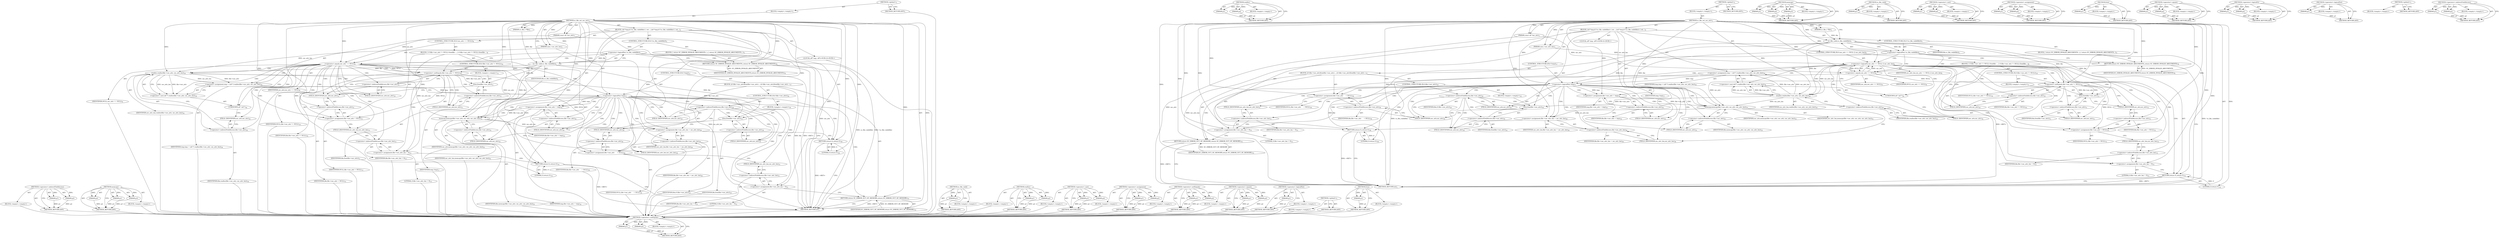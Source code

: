 digraph "&lt;operator&gt;.indirectFieldAccess" {
vulnerable_142 [label=<(METHOD,&lt;operator&gt;.indirectFieldAccess)>];
vulnerable_143 [label=<(PARAM,p1)>];
vulnerable_144 [label=<(PARAM,p2)>];
vulnerable_145 [label=<(BLOCK,&lt;empty&gt;,&lt;empty&gt;)>];
vulnerable_146 [label=<(METHOD_RETURN,ANY)>];
vulnerable_166 [label=<(METHOD,memcpy)>];
vulnerable_167 [label=<(PARAM,p1)>];
vulnerable_168 [label=<(PARAM,p2)>];
vulnerable_169 [label=<(PARAM,p3)>];
vulnerable_170 [label=<(BLOCK,&lt;empty&gt;,&lt;empty&gt;)>];
vulnerable_171 [label=<(METHOD_RETURN,ANY)>];
vulnerable_6 [label=<(METHOD,&lt;global&gt;)<SUB>1</SUB>>];
vulnerable_7 [label=<(BLOCK,&lt;empty&gt;,&lt;empty&gt;)<SUB>1</SUB>>];
vulnerable_8 [label=<(METHOD,sc_file_set_sec_attr)<SUB>1</SUB>>];
vulnerable_9 [label=<(PARAM,sc_file_t *file)<SUB>1</SUB>>];
vulnerable_10 [label=<(PARAM,const u8 *sec_attr)<SUB>1</SUB>>];
vulnerable_11 [label=<(PARAM,size_t sec_attr_len)<SUB>2</SUB>>];
vulnerable_12 [label=<(BLOCK,{
	u8 *tmp;
	if (!sc_file_valid(file)) {
 		ret...,{
	u8 *tmp;
	if (!sc_file_valid(file)) {
 		ret...)<SUB>3</SUB>>];
vulnerable_13 [label="<(LOCAL,u8* tmp: u8*)<SUB>4</SUB>>"];
vulnerable_14 [label=<(CONTROL_STRUCTURE,IF,if (!sc_file_valid(file)))<SUB>5</SUB>>];
vulnerable_15 [label=<(&lt;operator&gt;.logicalNot,!sc_file_valid(file))<SUB>5</SUB>>];
vulnerable_16 [label=<(sc_file_valid,sc_file_valid(file))<SUB>5</SUB>>];
vulnerable_17 [label=<(IDENTIFIER,file,sc_file_valid(file))<SUB>5</SUB>>];
vulnerable_18 [label=<(BLOCK,{
 		return SC_ERROR_INVALID_ARGUMENTS;
 	},{
 		return SC_ERROR_INVALID_ARGUMENTS;
 	})<SUB>5</SUB>>];
vulnerable_19 [label=<(RETURN,return SC_ERROR_INVALID_ARGUMENTS;,return SC_ERROR_INVALID_ARGUMENTS;)<SUB>6</SUB>>];
vulnerable_20 [label=<(IDENTIFIER,SC_ERROR_INVALID_ARGUMENTS,return SC_ERROR_INVALID_ARGUMENTS;)<SUB>6</SUB>>];
vulnerable_21 [label=<(CONTROL_STRUCTURE,IF,if (sec_attr == NULL))<SUB>9</SUB>>];
vulnerable_22 [label=<(&lt;operator&gt;.equals,sec_attr == NULL)<SUB>9</SUB>>];
vulnerable_23 [label=<(IDENTIFIER,sec_attr,sec_attr == NULL)<SUB>9</SUB>>];
vulnerable_24 [label=<(IDENTIFIER,NULL,sec_attr == NULL)<SUB>9</SUB>>];
vulnerable_25 [label=<(BLOCK,{
 		if (file-&gt;sec_attr != NULL)
 			free(file-...,{
 		if (file-&gt;sec_attr != NULL)
 			free(file-...)<SUB>9</SUB>>];
vulnerable_26 [label=<(CONTROL_STRUCTURE,IF,if (file-&gt;sec_attr != NULL))<SUB>10</SUB>>];
vulnerable_27 [label=<(&lt;operator&gt;.notEquals,file-&gt;sec_attr != NULL)<SUB>10</SUB>>];
vulnerable_28 [label=<(&lt;operator&gt;.indirectFieldAccess,file-&gt;sec_attr)<SUB>10</SUB>>];
vulnerable_29 [label=<(IDENTIFIER,file,file-&gt;sec_attr != NULL)<SUB>10</SUB>>];
vulnerable_30 [label=<(FIELD_IDENTIFIER,sec_attr,sec_attr)<SUB>10</SUB>>];
vulnerable_31 [label=<(IDENTIFIER,NULL,file-&gt;sec_attr != NULL)<SUB>10</SUB>>];
vulnerable_32 [label=<(BLOCK,&lt;empty&gt;,&lt;empty&gt;)<SUB>11</SUB>>];
vulnerable_33 [label=<(free,free(file-&gt;sec_attr))<SUB>11</SUB>>];
vulnerable_34 [label=<(&lt;operator&gt;.indirectFieldAccess,file-&gt;sec_attr)<SUB>11</SUB>>];
vulnerable_35 [label=<(IDENTIFIER,file,free(file-&gt;sec_attr))<SUB>11</SUB>>];
vulnerable_36 [label=<(FIELD_IDENTIFIER,sec_attr,sec_attr)<SUB>11</SUB>>];
vulnerable_37 [label=<(&lt;operator&gt;.assignment,file-&gt;sec_attr = NULL)<SUB>12</SUB>>];
vulnerable_38 [label=<(&lt;operator&gt;.indirectFieldAccess,file-&gt;sec_attr)<SUB>12</SUB>>];
vulnerable_39 [label=<(IDENTIFIER,file,file-&gt;sec_attr = NULL)<SUB>12</SUB>>];
vulnerable_40 [label=<(FIELD_IDENTIFIER,sec_attr,sec_attr)<SUB>12</SUB>>];
vulnerable_41 [label=<(IDENTIFIER,NULL,file-&gt;sec_attr = NULL)<SUB>12</SUB>>];
vulnerable_42 [label=<(&lt;operator&gt;.assignment,file-&gt;sec_attr_len = 0)<SUB>13</SUB>>];
vulnerable_43 [label=<(&lt;operator&gt;.indirectFieldAccess,file-&gt;sec_attr_len)<SUB>13</SUB>>];
vulnerable_44 [label=<(IDENTIFIER,file,file-&gt;sec_attr_len = 0)<SUB>13</SUB>>];
vulnerable_45 [label=<(FIELD_IDENTIFIER,sec_attr_len,sec_attr_len)<SUB>13</SUB>>];
vulnerable_46 [label=<(LITERAL,0,file-&gt;sec_attr_len = 0)<SUB>13</SUB>>];
vulnerable_47 [label=<(RETURN,return 0;,return 0;)<SUB>14</SUB>>];
vulnerable_48 [label=<(LITERAL,0,return 0;)<SUB>14</SUB>>];
vulnerable_49 [label=<(&lt;operator&gt;.assignment,tmp = (u8 *) realloc(file-&gt;sec_attr, sec_attr_len))<SUB>16</SUB>>];
vulnerable_50 [label=<(IDENTIFIER,tmp,tmp = (u8 *) realloc(file-&gt;sec_attr, sec_attr_len))<SUB>16</SUB>>];
vulnerable_51 [label=<(&lt;operator&gt;.cast,(u8 *) realloc(file-&gt;sec_attr, sec_attr_len))<SUB>16</SUB>>];
vulnerable_52 [label=<(UNKNOWN,u8 *,u8 *)<SUB>16</SUB>>];
vulnerable_53 [label=<(realloc,realloc(file-&gt;sec_attr, sec_attr_len))<SUB>16</SUB>>];
vulnerable_54 [label=<(&lt;operator&gt;.indirectFieldAccess,file-&gt;sec_attr)<SUB>16</SUB>>];
vulnerable_55 [label=<(IDENTIFIER,file,realloc(file-&gt;sec_attr, sec_attr_len))<SUB>16</SUB>>];
vulnerable_56 [label=<(FIELD_IDENTIFIER,sec_attr,sec_attr)<SUB>16</SUB>>];
vulnerable_57 [label=<(IDENTIFIER,sec_attr_len,realloc(file-&gt;sec_attr, sec_attr_len))<SUB>16</SUB>>];
vulnerable_58 [label=<(CONTROL_STRUCTURE,IF,if (!tmp))<SUB>17</SUB>>];
vulnerable_59 [label=<(&lt;operator&gt;.logicalNot,!tmp)<SUB>17</SUB>>];
vulnerable_60 [label=<(IDENTIFIER,tmp,!tmp)<SUB>17</SUB>>];
vulnerable_61 [label=<(BLOCK,{
		if (file-&gt;sec_attr)
			free(file-&gt;sec_attr)...,{
		if (file-&gt;sec_attr)
			free(file-&gt;sec_attr)...)<SUB>17</SUB>>];
vulnerable_62 [label=<(CONTROL_STRUCTURE,IF,if (file-&gt;sec_attr))<SUB>18</SUB>>];
vulnerable_63 [label=<(&lt;operator&gt;.indirectFieldAccess,file-&gt;sec_attr)<SUB>18</SUB>>];
vulnerable_64 [label=<(IDENTIFIER,file,if (file-&gt;sec_attr))<SUB>18</SUB>>];
vulnerable_65 [label=<(FIELD_IDENTIFIER,sec_attr,sec_attr)<SUB>18</SUB>>];
vulnerable_66 [label=<(BLOCK,&lt;empty&gt;,&lt;empty&gt;)<SUB>19</SUB>>];
vulnerable_67 [label=<(free,free(file-&gt;sec_attr))<SUB>19</SUB>>];
vulnerable_68 [label=<(&lt;operator&gt;.indirectFieldAccess,file-&gt;sec_attr)<SUB>19</SUB>>];
vulnerable_69 [label=<(IDENTIFIER,file,free(file-&gt;sec_attr))<SUB>19</SUB>>];
vulnerable_70 [label=<(FIELD_IDENTIFIER,sec_attr,sec_attr)<SUB>19</SUB>>];
vulnerable_71 [label=<(&lt;operator&gt;.assignment,file-&gt;sec_attr     = NULL)<SUB>20</SUB>>];
vulnerable_72 [label=<(&lt;operator&gt;.indirectFieldAccess,file-&gt;sec_attr)<SUB>20</SUB>>];
vulnerable_73 [label=<(IDENTIFIER,file,file-&gt;sec_attr     = NULL)<SUB>20</SUB>>];
vulnerable_74 [label=<(FIELD_IDENTIFIER,sec_attr,sec_attr)<SUB>20</SUB>>];
vulnerable_75 [label=<(IDENTIFIER,NULL,file-&gt;sec_attr     = NULL)<SUB>20</SUB>>];
vulnerable_76 [label=<(&lt;operator&gt;.assignment,file-&gt;sec_attr_len = 0)<SUB>21</SUB>>];
vulnerable_77 [label=<(&lt;operator&gt;.indirectFieldAccess,file-&gt;sec_attr_len)<SUB>21</SUB>>];
vulnerable_78 [label=<(IDENTIFIER,file,file-&gt;sec_attr_len = 0)<SUB>21</SUB>>];
vulnerable_79 [label=<(FIELD_IDENTIFIER,sec_attr_len,sec_attr_len)<SUB>21</SUB>>];
vulnerable_80 [label=<(LITERAL,0,file-&gt;sec_attr_len = 0)<SUB>21</SUB>>];
vulnerable_81 [label=<(RETURN,return SC_ERROR_OUT_OF_MEMORY;,return SC_ERROR_OUT_OF_MEMORY;)<SUB>22</SUB>>];
vulnerable_82 [label=<(IDENTIFIER,SC_ERROR_OUT_OF_MEMORY,return SC_ERROR_OUT_OF_MEMORY;)<SUB>22</SUB>>];
vulnerable_83 [label=<(&lt;operator&gt;.assignment,file-&gt;sec_attr = tmp)<SUB>24</SUB>>];
vulnerable_84 [label=<(&lt;operator&gt;.indirectFieldAccess,file-&gt;sec_attr)<SUB>24</SUB>>];
vulnerable_85 [label=<(IDENTIFIER,file,file-&gt;sec_attr = tmp)<SUB>24</SUB>>];
vulnerable_86 [label=<(FIELD_IDENTIFIER,sec_attr,sec_attr)<SUB>24</SUB>>];
vulnerable_87 [label=<(IDENTIFIER,tmp,file-&gt;sec_attr = tmp)<SUB>24</SUB>>];
vulnerable_88 [label=<(memcpy,memcpy(file-&gt;sec_attr, sec_attr, sec_attr_len))<SUB>25</SUB>>];
vulnerable_89 [label=<(&lt;operator&gt;.indirectFieldAccess,file-&gt;sec_attr)<SUB>25</SUB>>];
vulnerable_90 [label=<(IDENTIFIER,file,memcpy(file-&gt;sec_attr, sec_attr, sec_attr_len))<SUB>25</SUB>>];
vulnerable_91 [label=<(FIELD_IDENTIFIER,sec_attr,sec_attr)<SUB>25</SUB>>];
vulnerable_92 [label=<(IDENTIFIER,sec_attr,memcpy(file-&gt;sec_attr, sec_attr, sec_attr_len))<SUB>25</SUB>>];
vulnerable_93 [label=<(IDENTIFIER,sec_attr_len,memcpy(file-&gt;sec_attr, sec_attr, sec_attr_len))<SUB>25</SUB>>];
vulnerable_94 [label=<(&lt;operator&gt;.assignment,file-&gt;sec_attr_len = sec_attr_len)<SUB>26</SUB>>];
vulnerable_95 [label=<(&lt;operator&gt;.indirectFieldAccess,file-&gt;sec_attr_len)<SUB>26</SUB>>];
vulnerable_96 [label=<(IDENTIFIER,file,file-&gt;sec_attr_len = sec_attr_len)<SUB>26</SUB>>];
vulnerable_97 [label=<(FIELD_IDENTIFIER,sec_attr_len,sec_attr_len)<SUB>26</SUB>>];
vulnerable_98 [label=<(IDENTIFIER,sec_attr_len,file-&gt;sec_attr_len = sec_attr_len)<SUB>26</SUB>>];
vulnerable_99 [label=<(RETURN,return 0;,return 0;)<SUB>28</SUB>>];
vulnerable_100 [label=<(LITERAL,0,return 0;)<SUB>28</SUB>>];
vulnerable_101 [label=<(METHOD_RETURN,int)<SUB>1</SUB>>];
vulnerable_103 [label=<(METHOD_RETURN,ANY)<SUB>1</SUB>>];
vulnerable_128 [label=<(METHOD,sc_file_valid)>];
vulnerable_129 [label=<(PARAM,p1)>];
vulnerable_130 [label=<(BLOCK,&lt;empty&gt;,&lt;empty&gt;)>];
vulnerable_131 [label=<(METHOD_RETURN,ANY)>];
vulnerable_161 [label=<(METHOD,realloc)>];
vulnerable_162 [label=<(PARAM,p1)>];
vulnerable_163 [label=<(PARAM,p2)>];
vulnerable_164 [label=<(BLOCK,&lt;empty&gt;,&lt;empty&gt;)>];
vulnerable_165 [label=<(METHOD_RETURN,ANY)>];
vulnerable_156 [label=<(METHOD,&lt;operator&gt;.cast)>];
vulnerable_157 [label=<(PARAM,p1)>];
vulnerable_158 [label=<(PARAM,p2)>];
vulnerable_159 [label=<(BLOCK,&lt;empty&gt;,&lt;empty&gt;)>];
vulnerable_160 [label=<(METHOD_RETURN,ANY)>];
vulnerable_151 [label=<(METHOD,&lt;operator&gt;.assignment)>];
vulnerable_152 [label=<(PARAM,p1)>];
vulnerable_153 [label=<(PARAM,p2)>];
vulnerable_154 [label=<(BLOCK,&lt;empty&gt;,&lt;empty&gt;)>];
vulnerable_155 [label=<(METHOD_RETURN,ANY)>];
vulnerable_137 [label=<(METHOD,&lt;operator&gt;.notEquals)>];
vulnerable_138 [label=<(PARAM,p1)>];
vulnerable_139 [label=<(PARAM,p2)>];
vulnerable_140 [label=<(BLOCK,&lt;empty&gt;,&lt;empty&gt;)>];
vulnerable_141 [label=<(METHOD_RETURN,ANY)>];
vulnerable_132 [label=<(METHOD,&lt;operator&gt;.equals)>];
vulnerable_133 [label=<(PARAM,p1)>];
vulnerable_134 [label=<(PARAM,p2)>];
vulnerable_135 [label=<(BLOCK,&lt;empty&gt;,&lt;empty&gt;)>];
vulnerable_136 [label=<(METHOD_RETURN,ANY)>];
vulnerable_124 [label=<(METHOD,&lt;operator&gt;.logicalNot)>];
vulnerable_125 [label=<(PARAM,p1)>];
vulnerable_126 [label=<(BLOCK,&lt;empty&gt;,&lt;empty&gt;)>];
vulnerable_127 [label=<(METHOD_RETURN,ANY)>];
vulnerable_118 [label=<(METHOD,&lt;global&gt;)<SUB>1</SUB>>];
vulnerable_119 [label=<(BLOCK,&lt;empty&gt;,&lt;empty&gt;)>];
vulnerable_120 [label=<(METHOD_RETURN,ANY)>];
vulnerable_147 [label=<(METHOD,free)>];
vulnerable_148 [label=<(PARAM,p1)>];
vulnerable_149 [label=<(BLOCK,&lt;empty&gt;,&lt;empty&gt;)>];
vulnerable_150 [label=<(METHOD_RETURN,ANY)>];
fixed_144 [label=<(METHOD,&lt;operator&gt;.notEquals)>];
fixed_145 [label=<(PARAM,p1)>];
fixed_146 [label=<(PARAM,p2)>];
fixed_147 [label=<(BLOCK,&lt;empty&gt;,&lt;empty&gt;)>];
fixed_148 [label=<(METHOD_RETURN,ANY)>];
fixed_168 [label=<(METHOD,realloc)>];
fixed_169 [label=<(PARAM,p1)>];
fixed_170 [label=<(PARAM,p2)>];
fixed_171 [label=<(BLOCK,&lt;empty&gt;,&lt;empty&gt;)>];
fixed_172 [label=<(METHOD_RETURN,ANY)>];
fixed_6 [label=<(METHOD,&lt;global&gt;)<SUB>1</SUB>>];
fixed_7 [label=<(BLOCK,&lt;empty&gt;,&lt;empty&gt;)<SUB>1</SUB>>];
fixed_8 [label=<(METHOD,sc_file_set_sec_attr)<SUB>1</SUB>>];
fixed_9 [label=<(PARAM,sc_file_t *file)<SUB>1</SUB>>];
fixed_10 [label=<(PARAM,const u8 *sec_attr)<SUB>1</SUB>>];
fixed_11 [label=<(PARAM,size_t sec_attr_len)<SUB>2</SUB>>];
fixed_12 [label=<(BLOCK,{
	u8 *tmp;
	if (!sc_file_valid(file)) {
 		ret...,{
	u8 *tmp;
	if (!sc_file_valid(file)) {
 		ret...)<SUB>3</SUB>>];
fixed_13 [label="<(LOCAL,u8* tmp: u8*)<SUB>4</SUB>>"];
fixed_14 [label=<(CONTROL_STRUCTURE,IF,if (!sc_file_valid(file)))<SUB>5</SUB>>];
fixed_15 [label=<(&lt;operator&gt;.logicalNot,!sc_file_valid(file))<SUB>5</SUB>>];
fixed_16 [label=<(sc_file_valid,sc_file_valid(file))<SUB>5</SUB>>];
fixed_17 [label=<(IDENTIFIER,file,sc_file_valid(file))<SUB>5</SUB>>];
fixed_18 [label=<(BLOCK,{
 		return SC_ERROR_INVALID_ARGUMENTS;
 	},{
 		return SC_ERROR_INVALID_ARGUMENTS;
 	})<SUB>5</SUB>>];
fixed_19 [label=<(RETURN,return SC_ERROR_INVALID_ARGUMENTS;,return SC_ERROR_INVALID_ARGUMENTS;)<SUB>6</SUB>>];
fixed_20 [label=<(IDENTIFIER,SC_ERROR_INVALID_ARGUMENTS,return SC_ERROR_INVALID_ARGUMENTS;)<SUB>6</SUB>>];
fixed_21 [label=<(CONTROL_STRUCTURE,IF,if (sec_attr == NULL || sec_attr_len))<SUB>9</SUB>>];
fixed_22 [label=<(&lt;operator&gt;.logicalOr,sec_attr == NULL || sec_attr_len)<SUB>9</SUB>>];
fixed_23 [label=<(&lt;operator&gt;.equals,sec_attr == NULL)<SUB>9</SUB>>];
fixed_24 [label=<(IDENTIFIER,sec_attr,sec_attr == NULL)<SUB>9</SUB>>];
fixed_25 [label=<(IDENTIFIER,NULL,sec_attr == NULL)<SUB>9</SUB>>];
fixed_26 [label=<(IDENTIFIER,sec_attr_len,sec_attr == NULL || sec_attr_len)<SUB>9</SUB>>];
fixed_27 [label=<(BLOCK,{
 		if (file-&gt;sec_attr != NULL)
 			free(file-...,{
 		if (file-&gt;sec_attr != NULL)
 			free(file-...)<SUB>9</SUB>>];
fixed_28 [label=<(CONTROL_STRUCTURE,IF,if (file-&gt;sec_attr != NULL))<SUB>10</SUB>>];
fixed_29 [label=<(&lt;operator&gt;.notEquals,file-&gt;sec_attr != NULL)<SUB>10</SUB>>];
fixed_30 [label=<(&lt;operator&gt;.indirectFieldAccess,file-&gt;sec_attr)<SUB>10</SUB>>];
fixed_31 [label=<(IDENTIFIER,file,file-&gt;sec_attr != NULL)<SUB>10</SUB>>];
fixed_32 [label=<(FIELD_IDENTIFIER,sec_attr,sec_attr)<SUB>10</SUB>>];
fixed_33 [label=<(IDENTIFIER,NULL,file-&gt;sec_attr != NULL)<SUB>10</SUB>>];
fixed_34 [label=<(BLOCK,&lt;empty&gt;,&lt;empty&gt;)<SUB>11</SUB>>];
fixed_35 [label=<(free,free(file-&gt;sec_attr))<SUB>11</SUB>>];
fixed_36 [label=<(&lt;operator&gt;.indirectFieldAccess,file-&gt;sec_attr)<SUB>11</SUB>>];
fixed_37 [label=<(IDENTIFIER,file,free(file-&gt;sec_attr))<SUB>11</SUB>>];
fixed_38 [label=<(FIELD_IDENTIFIER,sec_attr,sec_attr)<SUB>11</SUB>>];
fixed_39 [label=<(&lt;operator&gt;.assignment,file-&gt;sec_attr = NULL)<SUB>12</SUB>>];
fixed_40 [label=<(&lt;operator&gt;.indirectFieldAccess,file-&gt;sec_attr)<SUB>12</SUB>>];
fixed_41 [label=<(IDENTIFIER,file,file-&gt;sec_attr = NULL)<SUB>12</SUB>>];
fixed_42 [label=<(FIELD_IDENTIFIER,sec_attr,sec_attr)<SUB>12</SUB>>];
fixed_43 [label=<(IDENTIFIER,NULL,file-&gt;sec_attr = NULL)<SUB>12</SUB>>];
fixed_44 [label=<(&lt;operator&gt;.assignment,file-&gt;sec_attr_len = 0)<SUB>13</SUB>>];
fixed_45 [label=<(&lt;operator&gt;.indirectFieldAccess,file-&gt;sec_attr_len)<SUB>13</SUB>>];
fixed_46 [label=<(IDENTIFIER,file,file-&gt;sec_attr_len = 0)<SUB>13</SUB>>];
fixed_47 [label=<(FIELD_IDENTIFIER,sec_attr_len,sec_attr_len)<SUB>13</SUB>>];
fixed_48 [label=<(LITERAL,0,file-&gt;sec_attr_len = 0)<SUB>13</SUB>>];
fixed_49 [label=<(RETURN,return 0;,return 0;)<SUB>14</SUB>>];
fixed_50 [label=<(LITERAL,0,return 0;)<SUB>14</SUB>>];
fixed_51 [label=<(&lt;operator&gt;.assignment,tmp = (u8 *) realloc(file-&gt;sec_attr, sec_attr_len))<SUB>16</SUB>>];
fixed_52 [label=<(IDENTIFIER,tmp,tmp = (u8 *) realloc(file-&gt;sec_attr, sec_attr_len))<SUB>16</SUB>>];
fixed_53 [label=<(&lt;operator&gt;.cast,(u8 *) realloc(file-&gt;sec_attr, sec_attr_len))<SUB>16</SUB>>];
fixed_54 [label=<(UNKNOWN,u8 *,u8 *)<SUB>16</SUB>>];
fixed_55 [label=<(realloc,realloc(file-&gt;sec_attr, sec_attr_len))<SUB>16</SUB>>];
fixed_56 [label=<(&lt;operator&gt;.indirectFieldAccess,file-&gt;sec_attr)<SUB>16</SUB>>];
fixed_57 [label=<(IDENTIFIER,file,realloc(file-&gt;sec_attr, sec_attr_len))<SUB>16</SUB>>];
fixed_58 [label=<(FIELD_IDENTIFIER,sec_attr,sec_attr)<SUB>16</SUB>>];
fixed_59 [label=<(IDENTIFIER,sec_attr_len,realloc(file-&gt;sec_attr, sec_attr_len))<SUB>16</SUB>>];
fixed_60 [label=<(CONTROL_STRUCTURE,IF,if (!tmp))<SUB>17</SUB>>];
fixed_61 [label=<(&lt;operator&gt;.logicalNot,!tmp)<SUB>17</SUB>>];
fixed_62 [label=<(IDENTIFIER,tmp,!tmp)<SUB>17</SUB>>];
fixed_63 [label=<(BLOCK,{
		if (file-&gt;sec_attr)
			free(file-&gt;sec_attr)...,{
		if (file-&gt;sec_attr)
			free(file-&gt;sec_attr)...)<SUB>17</SUB>>];
fixed_64 [label=<(CONTROL_STRUCTURE,IF,if (file-&gt;sec_attr))<SUB>18</SUB>>];
fixed_65 [label=<(&lt;operator&gt;.indirectFieldAccess,file-&gt;sec_attr)<SUB>18</SUB>>];
fixed_66 [label=<(IDENTIFIER,file,if (file-&gt;sec_attr))<SUB>18</SUB>>];
fixed_67 [label=<(FIELD_IDENTIFIER,sec_attr,sec_attr)<SUB>18</SUB>>];
fixed_68 [label=<(BLOCK,&lt;empty&gt;,&lt;empty&gt;)<SUB>19</SUB>>];
fixed_69 [label=<(free,free(file-&gt;sec_attr))<SUB>19</SUB>>];
fixed_70 [label=<(&lt;operator&gt;.indirectFieldAccess,file-&gt;sec_attr)<SUB>19</SUB>>];
fixed_71 [label=<(IDENTIFIER,file,free(file-&gt;sec_attr))<SUB>19</SUB>>];
fixed_72 [label=<(FIELD_IDENTIFIER,sec_attr,sec_attr)<SUB>19</SUB>>];
fixed_73 [label=<(&lt;operator&gt;.assignment,file-&gt;sec_attr     = NULL)<SUB>20</SUB>>];
fixed_74 [label=<(&lt;operator&gt;.indirectFieldAccess,file-&gt;sec_attr)<SUB>20</SUB>>];
fixed_75 [label=<(IDENTIFIER,file,file-&gt;sec_attr     = NULL)<SUB>20</SUB>>];
fixed_76 [label=<(FIELD_IDENTIFIER,sec_attr,sec_attr)<SUB>20</SUB>>];
fixed_77 [label=<(IDENTIFIER,NULL,file-&gt;sec_attr     = NULL)<SUB>20</SUB>>];
fixed_78 [label=<(&lt;operator&gt;.assignment,file-&gt;sec_attr_len = 0)<SUB>21</SUB>>];
fixed_79 [label=<(&lt;operator&gt;.indirectFieldAccess,file-&gt;sec_attr_len)<SUB>21</SUB>>];
fixed_80 [label=<(IDENTIFIER,file,file-&gt;sec_attr_len = 0)<SUB>21</SUB>>];
fixed_81 [label=<(FIELD_IDENTIFIER,sec_attr_len,sec_attr_len)<SUB>21</SUB>>];
fixed_82 [label=<(LITERAL,0,file-&gt;sec_attr_len = 0)<SUB>21</SUB>>];
fixed_83 [label=<(RETURN,return SC_ERROR_OUT_OF_MEMORY;,return SC_ERROR_OUT_OF_MEMORY;)<SUB>22</SUB>>];
fixed_84 [label=<(IDENTIFIER,SC_ERROR_OUT_OF_MEMORY,return SC_ERROR_OUT_OF_MEMORY;)<SUB>22</SUB>>];
fixed_85 [label=<(&lt;operator&gt;.assignment,file-&gt;sec_attr = tmp)<SUB>24</SUB>>];
fixed_86 [label=<(&lt;operator&gt;.indirectFieldAccess,file-&gt;sec_attr)<SUB>24</SUB>>];
fixed_87 [label=<(IDENTIFIER,file,file-&gt;sec_attr = tmp)<SUB>24</SUB>>];
fixed_88 [label=<(FIELD_IDENTIFIER,sec_attr,sec_attr)<SUB>24</SUB>>];
fixed_89 [label=<(IDENTIFIER,tmp,file-&gt;sec_attr = tmp)<SUB>24</SUB>>];
fixed_90 [label=<(memcpy,memcpy(file-&gt;sec_attr, sec_attr, sec_attr_len))<SUB>25</SUB>>];
fixed_91 [label=<(&lt;operator&gt;.indirectFieldAccess,file-&gt;sec_attr)<SUB>25</SUB>>];
fixed_92 [label=<(IDENTIFIER,file,memcpy(file-&gt;sec_attr, sec_attr, sec_attr_len))<SUB>25</SUB>>];
fixed_93 [label=<(FIELD_IDENTIFIER,sec_attr,sec_attr)<SUB>25</SUB>>];
fixed_94 [label=<(IDENTIFIER,sec_attr,memcpy(file-&gt;sec_attr, sec_attr, sec_attr_len))<SUB>25</SUB>>];
fixed_95 [label=<(IDENTIFIER,sec_attr_len,memcpy(file-&gt;sec_attr, sec_attr, sec_attr_len))<SUB>25</SUB>>];
fixed_96 [label=<(&lt;operator&gt;.assignment,file-&gt;sec_attr_len = sec_attr_len)<SUB>26</SUB>>];
fixed_97 [label=<(&lt;operator&gt;.indirectFieldAccess,file-&gt;sec_attr_len)<SUB>26</SUB>>];
fixed_98 [label=<(IDENTIFIER,file,file-&gt;sec_attr_len = sec_attr_len)<SUB>26</SUB>>];
fixed_99 [label=<(FIELD_IDENTIFIER,sec_attr_len,sec_attr_len)<SUB>26</SUB>>];
fixed_100 [label=<(IDENTIFIER,sec_attr_len,file-&gt;sec_attr_len = sec_attr_len)<SUB>26</SUB>>];
fixed_101 [label=<(RETURN,return 0;,return 0;)<SUB>28</SUB>>];
fixed_102 [label=<(LITERAL,0,return 0;)<SUB>28</SUB>>];
fixed_103 [label=<(METHOD_RETURN,int)<SUB>1</SUB>>];
fixed_105 [label=<(METHOD_RETURN,ANY)<SUB>1</SUB>>];
fixed_173 [label=<(METHOD,memcpy)>];
fixed_174 [label=<(PARAM,p1)>];
fixed_175 [label=<(PARAM,p2)>];
fixed_176 [label=<(PARAM,p3)>];
fixed_177 [label=<(BLOCK,&lt;empty&gt;,&lt;empty&gt;)>];
fixed_178 [label=<(METHOD_RETURN,ANY)>];
fixed_130 [label=<(METHOD,sc_file_valid)>];
fixed_131 [label=<(PARAM,p1)>];
fixed_132 [label=<(BLOCK,&lt;empty&gt;,&lt;empty&gt;)>];
fixed_133 [label=<(METHOD_RETURN,ANY)>];
fixed_163 [label=<(METHOD,&lt;operator&gt;.cast)>];
fixed_164 [label=<(PARAM,p1)>];
fixed_165 [label=<(PARAM,p2)>];
fixed_166 [label=<(BLOCK,&lt;empty&gt;,&lt;empty&gt;)>];
fixed_167 [label=<(METHOD_RETURN,ANY)>];
fixed_158 [label=<(METHOD,&lt;operator&gt;.assignment)>];
fixed_159 [label=<(PARAM,p1)>];
fixed_160 [label=<(PARAM,p2)>];
fixed_161 [label=<(BLOCK,&lt;empty&gt;,&lt;empty&gt;)>];
fixed_162 [label=<(METHOD_RETURN,ANY)>];
fixed_154 [label=<(METHOD,free)>];
fixed_155 [label=<(PARAM,p1)>];
fixed_156 [label=<(BLOCK,&lt;empty&gt;,&lt;empty&gt;)>];
fixed_157 [label=<(METHOD_RETURN,ANY)>];
fixed_139 [label=<(METHOD,&lt;operator&gt;.equals)>];
fixed_140 [label=<(PARAM,p1)>];
fixed_141 [label=<(PARAM,p2)>];
fixed_142 [label=<(BLOCK,&lt;empty&gt;,&lt;empty&gt;)>];
fixed_143 [label=<(METHOD_RETURN,ANY)>];
fixed_134 [label=<(METHOD,&lt;operator&gt;.logicalOr)>];
fixed_135 [label=<(PARAM,p1)>];
fixed_136 [label=<(PARAM,p2)>];
fixed_137 [label=<(BLOCK,&lt;empty&gt;,&lt;empty&gt;)>];
fixed_138 [label=<(METHOD_RETURN,ANY)>];
fixed_126 [label=<(METHOD,&lt;operator&gt;.logicalNot)>];
fixed_127 [label=<(PARAM,p1)>];
fixed_128 [label=<(BLOCK,&lt;empty&gt;,&lt;empty&gt;)>];
fixed_129 [label=<(METHOD_RETURN,ANY)>];
fixed_120 [label=<(METHOD,&lt;global&gt;)<SUB>1</SUB>>];
fixed_121 [label=<(BLOCK,&lt;empty&gt;,&lt;empty&gt;)>];
fixed_122 [label=<(METHOD_RETURN,ANY)>];
fixed_149 [label=<(METHOD,&lt;operator&gt;.indirectFieldAccess)>];
fixed_150 [label=<(PARAM,p1)>];
fixed_151 [label=<(PARAM,p2)>];
fixed_152 [label=<(BLOCK,&lt;empty&gt;,&lt;empty&gt;)>];
fixed_153 [label=<(METHOD_RETURN,ANY)>];
vulnerable_142 -> vulnerable_143  [key=0, label="AST: "];
vulnerable_142 -> vulnerable_143  [key=1, label="DDG: "];
vulnerable_142 -> vulnerable_145  [key=0, label="AST: "];
vulnerable_142 -> vulnerable_144  [key=0, label="AST: "];
vulnerable_142 -> vulnerable_144  [key=1, label="DDG: "];
vulnerable_142 -> vulnerable_146  [key=0, label="AST: "];
vulnerable_142 -> vulnerable_146  [key=1, label="CFG: "];
vulnerable_143 -> vulnerable_146  [key=0, label="DDG: p1"];
vulnerable_144 -> vulnerable_146  [key=0, label="DDG: p2"];
vulnerable_145 -> fixed_144  [key=0];
vulnerable_146 -> fixed_144  [key=0];
vulnerable_166 -> vulnerable_167  [key=0, label="AST: "];
vulnerable_166 -> vulnerable_167  [key=1, label="DDG: "];
vulnerable_166 -> vulnerable_170  [key=0, label="AST: "];
vulnerable_166 -> vulnerable_168  [key=0, label="AST: "];
vulnerable_166 -> vulnerable_168  [key=1, label="DDG: "];
vulnerable_166 -> vulnerable_171  [key=0, label="AST: "];
vulnerable_166 -> vulnerable_171  [key=1, label="CFG: "];
vulnerable_166 -> vulnerable_169  [key=0, label="AST: "];
vulnerable_166 -> vulnerable_169  [key=1, label="DDG: "];
vulnerable_167 -> vulnerable_171  [key=0, label="DDG: p1"];
vulnerable_168 -> vulnerable_171  [key=0, label="DDG: p2"];
vulnerable_169 -> vulnerable_171  [key=0, label="DDG: p3"];
vulnerable_170 -> fixed_144  [key=0];
vulnerable_171 -> fixed_144  [key=0];
vulnerable_6 -> vulnerable_7  [key=0, label="AST: "];
vulnerable_6 -> vulnerable_103  [key=0, label="AST: "];
vulnerable_6 -> vulnerable_103  [key=1, label="CFG: "];
vulnerable_7 -> vulnerable_8  [key=0, label="AST: "];
vulnerable_8 -> vulnerable_9  [key=0, label="AST: "];
vulnerable_8 -> vulnerable_9  [key=1, label="DDG: "];
vulnerable_8 -> vulnerable_10  [key=0, label="AST: "];
vulnerable_8 -> vulnerable_10  [key=1, label="DDG: "];
vulnerable_8 -> vulnerable_11  [key=0, label="AST: "];
vulnerable_8 -> vulnerable_11  [key=1, label="DDG: "];
vulnerable_8 -> vulnerable_12  [key=0, label="AST: "];
vulnerable_8 -> vulnerable_101  [key=0, label="AST: "];
vulnerable_8 -> vulnerable_16  [key=0, label="CFG: "];
vulnerable_8 -> vulnerable_16  [key=1, label="DDG: "];
vulnerable_8 -> vulnerable_83  [key=0, label="DDG: "];
vulnerable_8 -> vulnerable_94  [key=0, label="DDG: "];
vulnerable_8 -> vulnerable_99  [key=0, label="DDG: "];
vulnerable_8 -> vulnerable_88  [key=0, label="DDG: "];
vulnerable_8 -> vulnerable_100  [key=0, label="DDG: "];
vulnerable_8 -> vulnerable_19  [key=0, label="DDG: "];
vulnerable_8 -> vulnerable_22  [key=0, label="DDG: "];
vulnerable_8 -> vulnerable_37  [key=0, label="DDG: "];
vulnerable_8 -> vulnerable_42  [key=0, label="DDG: "];
vulnerable_8 -> vulnerable_47  [key=0, label="DDG: "];
vulnerable_8 -> vulnerable_59  [key=0, label="DDG: "];
vulnerable_8 -> vulnerable_71  [key=0, label="DDG: "];
vulnerable_8 -> vulnerable_76  [key=0, label="DDG: "];
vulnerable_8 -> vulnerable_81  [key=0, label="DDG: "];
vulnerable_8 -> vulnerable_20  [key=0, label="DDG: "];
vulnerable_8 -> vulnerable_48  [key=0, label="DDG: "];
vulnerable_8 -> vulnerable_53  [key=0, label="DDG: "];
vulnerable_8 -> vulnerable_82  [key=0, label="DDG: "];
vulnerable_8 -> vulnerable_27  [key=0, label="DDG: "];
vulnerable_9 -> vulnerable_16  [key=0, label="DDG: file"];
vulnerable_10 -> vulnerable_101  [key=0, label="DDG: sec_attr"];
vulnerable_10 -> vulnerable_22  [key=0, label="DDG: sec_attr"];
vulnerable_11 -> vulnerable_101  [key=0, label="DDG: sec_attr_len"];
vulnerable_11 -> vulnerable_53  [key=0, label="DDG: sec_attr_len"];
vulnerable_12 -> vulnerable_13  [key=0, label="AST: "];
vulnerable_12 -> vulnerable_14  [key=0, label="AST: "];
vulnerable_12 -> vulnerable_21  [key=0, label="AST: "];
vulnerable_12 -> vulnerable_49  [key=0, label="AST: "];
vulnerable_12 -> vulnerable_58  [key=0, label="AST: "];
vulnerable_12 -> vulnerable_83  [key=0, label="AST: "];
vulnerable_12 -> vulnerable_88  [key=0, label="AST: "];
vulnerable_12 -> vulnerable_94  [key=0, label="AST: "];
vulnerable_12 -> vulnerable_99  [key=0, label="AST: "];
vulnerable_13 -> fixed_144  [key=0];
vulnerable_14 -> vulnerable_15  [key=0, label="AST: "];
vulnerable_14 -> vulnerable_18  [key=0, label="AST: "];
vulnerable_15 -> vulnerable_16  [key=0, label="AST: "];
vulnerable_15 -> vulnerable_19  [key=0, label="CFG: "];
vulnerable_15 -> vulnerable_19  [key=1, label="CDG: "];
vulnerable_15 -> vulnerable_22  [key=0, label="CFG: "];
vulnerable_15 -> vulnerable_22  [key=1, label="CDG: "];
vulnerable_15 -> vulnerable_101  [key=0, label="DDG: sc_file_valid(file)"];
vulnerable_15 -> vulnerable_101  [key=1, label="DDG: !sc_file_valid(file)"];
vulnerable_16 -> vulnerable_17  [key=0, label="AST: "];
vulnerable_16 -> vulnerable_15  [key=0, label="CFG: "];
vulnerable_16 -> vulnerable_15  [key=1, label="DDG: file"];
vulnerable_16 -> vulnerable_101  [key=0, label="DDG: file"];
vulnerable_16 -> vulnerable_88  [key=0, label="DDG: file"];
vulnerable_16 -> vulnerable_53  [key=0, label="DDG: file"];
vulnerable_16 -> vulnerable_27  [key=0, label="DDG: file"];
vulnerable_16 -> vulnerable_33  [key=0, label="DDG: file"];
vulnerable_16 -> vulnerable_67  [key=0, label="DDG: file"];
vulnerable_17 -> fixed_144  [key=0];
vulnerable_18 -> vulnerable_19  [key=0, label="AST: "];
vulnerable_19 -> vulnerable_20  [key=0, label="AST: "];
vulnerable_19 -> vulnerable_101  [key=0, label="CFG: "];
vulnerable_19 -> vulnerable_101  [key=1, label="DDG: &lt;RET&gt;"];
vulnerable_20 -> vulnerable_19  [key=0, label="DDG: SC_ERROR_INVALID_ARGUMENTS"];
vulnerable_21 -> vulnerable_22  [key=0, label="AST: "];
vulnerable_21 -> vulnerable_25  [key=0, label="AST: "];
vulnerable_22 -> vulnerable_23  [key=0, label="AST: "];
vulnerable_22 -> vulnerable_24  [key=0, label="AST: "];
vulnerable_22 -> vulnerable_30  [key=0, label="CFG: "];
vulnerable_22 -> vulnerable_30  [key=1, label="CDG: "];
vulnerable_22 -> vulnerable_52  [key=0, label="CFG: "];
vulnerable_22 -> vulnerable_52  [key=1, label="CDG: "];
vulnerable_22 -> vulnerable_88  [key=0, label="DDG: sec_attr"];
vulnerable_22 -> vulnerable_71  [key=0, label="DDG: NULL"];
vulnerable_22 -> vulnerable_27  [key=0, label="DDG: NULL"];
vulnerable_22 -> vulnerable_27  [key=1, label="CDG: "];
vulnerable_22 -> vulnerable_47  [key=0, label="CDG: "];
vulnerable_22 -> vulnerable_49  [key=0, label="CDG: "];
vulnerable_22 -> vulnerable_42  [key=0, label="CDG: "];
vulnerable_22 -> vulnerable_51  [key=0, label="CDG: "];
vulnerable_22 -> vulnerable_28  [key=0, label="CDG: "];
vulnerable_22 -> vulnerable_37  [key=0, label="CDG: "];
vulnerable_22 -> vulnerable_38  [key=0, label="CDG: "];
vulnerable_22 -> vulnerable_56  [key=0, label="CDG: "];
vulnerable_22 -> vulnerable_45  [key=0, label="CDG: "];
vulnerable_22 -> vulnerable_40  [key=0, label="CDG: "];
vulnerable_22 -> vulnerable_59  [key=0, label="CDG: "];
vulnerable_22 -> vulnerable_54  [key=0, label="CDG: "];
vulnerable_22 -> vulnerable_43  [key=0, label="CDG: "];
vulnerable_22 -> vulnerable_53  [key=0, label="CDG: "];
vulnerable_23 -> fixed_144  [key=0];
vulnerable_24 -> fixed_144  [key=0];
vulnerable_25 -> vulnerable_26  [key=0, label="AST: "];
vulnerable_25 -> vulnerable_37  [key=0, label="AST: "];
vulnerable_25 -> vulnerable_42  [key=0, label="AST: "];
vulnerable_25 -> vulnerable_47  [key=0, label="AST: "];
vulnerable_26 -> vulnerable_27  [key=0, label="AST: "];
vulnerable_26 -> vulnerable_32  [key=0, label="AST: "];
vulnerable_27 -> vulnerable_28  [key=0, label="AST: "];
vulnerable_27 -> vulnerable_31  [key=0, label="AST: "];
vulnerable_27 -> vulnerable_36  [key=0, label="CFG: "];
vulnerable_27 -> vulnerable_36  [key=1, label="CDG: "];
vulnerable_27 -> vulnerable_40  [key=0, label="CFG: "];
vulnerable_27 -> vulnerable_37  [key=0, label="DDG: NULL"];
vulnerable_27 -> vulnerable_33  [key=0, label="DDG: file-&gt;sec_attr"];
vulnerable_27 -> vulnerable_33  [key=1, label="CDG: "];
vulnerable_27 -> vulnerable_34  [key=0, label="CDG: "];
vulnerable_28 -> vulnerable_29  [key=0, label="AST: "];
vulnerable_28 -> vulnerable_30  [key=0, label="AST: "];
vulnerable_28 -> vulnerable_27  [key=0, label="CFG: "];
vulnerable_29 -> fixed_144  [key=0];
vulnerable_30 -> vulnerable_28  [key=0, label="CFG: "];
vulnerable_31 -> fixed_144  [key=0];
vulnerable_32 -> vulnerable_33  [key=0, label="AST: "];
vulnerable_33 -> vulnerable_34  [key=0, label="AST: "];
vulnerable_33 -> vulnerable_40  [key=0, label="CFG: "];
vulnerable_34 -> vulnerable_35  [key=0, label="AST: "];
vulnerable_34 -> vulnerable_36  [key=0, label="AST: "];
vulnerable_34 -> vulnerable_33  [key=0, label="CFG: "];
vulnerable_35 -> fixed_144  [key=0];
vulnerable_36 -> vulnerable_34  [key=0, label="CFG: "];
vulnerable_37 -> vulnerable_38  [key=0, label="AST: "];
vulnerable_37 -> vulnerable_41  [key=0, label="AST: "];
vulnerable_37 -> vulnerable_45  [key=0, label="CFG: "];
vulnerable_38 -> vulnerable_39  [key=0, label="AST: "];
vulnerable_38 -> vulnerable_40  [key=0, label="AST: "];
vulnerable_38 -> vulnerable_37  [key=0, label="CFG: "];
vulnerable_39 -> fixed_144  [key=0];
vulnerable_40 -> vulnerable_38  [key=0, label="CFG: "];
vulnerable_41 -> fixed_144  [key=0];
vulnerable_42 -> vulnerable_43  [key=0, label="AST: "];
vulnerable_42 -> vulnerable_46  [key=0, label="AST: "];
vulnerable_42 -> vulnerable_47  [key=0, label="CFG: "];
vulnerable_43 -> vulnerable_44  [key=0, label="AST: "];
vulnerable_43 -> vulnerable_45  [key=0, label="AST: "];
vulnerable_43 -> vulnerable_42  [key=0, label="CFG: "];
vulnerable_44 -> fixed_144  [key=0];
vulnerable_45 -> vulnerable_43  [key=0, label="CFG: "];
vulnerable_46 -> fixed_144  [key=0];
vulnerable_47 -> vulnerable_48  [key=0, label="AST: "];
vulnerable_47 -> vulnerable_101  [key=0, label="CFG: "];
vulnerable_47 -> vulnerable_101  [key=1, label="DDG: &lt;RET&gt;"];
vulnerable_48 -> vulnerable_47  [key=0, label="DDG: 0"];
vulnerable_49 -> vulnerable_50  [key=0, label="AST: "];
vulnerable_49 -> vulnerable_51  [key=0, label="AST: "];
vulnerable_49 -> vulnerable_59  [key=0, label="CFG: "];
vulnerable_49 -> vulnerable_59  [key=1, label="DDG: tmp"];
vulnerable_50 -> fixed_144  [key=0];
vulnerable_51 -> vulnerable_52  [key=0, label="AST: "];
vulnerable_51 -> vulnerable_53  [key=0, label="AST: "];
vulnerable_51 -> vulnerable_49  [key=0, label="CFG: "];
vulnerable_52 -> vulnerable_56  [key=0, label="CFG: "];
vulnerable_53 -> vulnerable_54  [key=0, label="AST: "];
vulnerable_53 -> vulnerable_57  [key=0, label="AST: "];
vulnerable_53 -> vulnerable_51  [key=0, label="CFG: "];
vulnerable_53 -> vulnerable_51  [key=1, label="DDG: file-&gt;sec_attr"];
vulnerable_53 -> vulnerable_51  [key=2, label="DDG: sec_attr_len"];
vulnerable_53 -> vulnerable_49  [key=0, label="DDG: file-&gt;sec_attr"];
vulnerable_53 -> vulnerable_49  [key=1, label="DDG: sec_attr_len"];
vulnerable_53 -> vulnerable_88  [key=0, label="DDG: sec_attr_len"];
vulnerable_53 -> vulnerable_67  [key=0, label="DDG: file-&gt;sec_attr"];
vulnerable_54 -> vulnerable_55  [key=0, label="AST: "];
vulnerable_54 -> vulnerable_56  [key=0, label="AST: "];
vulnerable_54 -> vulnerable_53  [key=0, label="CFG: "];
vulnerable_55 -> fixed_144  [key=0];
vulnerable_56 -> vulnerable_54  [key=0, label="CFG: "];
vulnerable_57 -> fixed_144  [key=0];
vulnerable_58 -> vulnerable_59  [key=0, label="AST: "];
vulnerable_58 -> vulnerable_61  [key=0, label="AST: "];
vulnerable_59 -> vulnerable_60  [key=0, label="AST: "];
vulnerable_59 -> vulnerable_65  [key=0, label="CFG: "];
vulnerable_59 -> vulnerable_65  [key=1, label="CDG: "];
vulnerable_59 -> vulnerable_86  [key=0, label="CFG: "];
vulnerable_59 -> vulnerable_86  [key=1, label="CDG: "];
vulnerable_59 -> vulnerable_83  [key=0, label="DDG: tmp"];
vulnerable_59 -> vulnerable_83  [key=1, label="CDG: "];
vulnerable_59 -> vulnerable_94  [key=0, label="CDG: "];
vulnerable_59 -> vulnerable_77  [key=0, label="CDG: "];
vulnerable_59 -> vulnerable_89  [key=0, label="CDG: "];
vulnerable_59 -> vulnerable_99  [key=0, label="CDG: "];
vulnerable_59 -> vulnerable_81  [key=0, label="CDG: "];
vulnerable_59 -> vulnerable_84  [key=0, label="CDG: "];
vulnerable_59 -> vulnerable_72  [key=0, label="CDG: "];
vulnerable_59 -> vulnerable_74  [key=0, label="CDG: "];
vulnerable_59 -> vulnerable_95  [key=0, label="CDG: "];
vulnerable_59 -> vulnerable_76  [key=0, label="CDG: "];
vulnerable_59 -> vulnerable_97  [key=0, label="CDG: "];
vulnerable_59 -> vulnerable_91  [key=0, label="CDG: "];
vulnerable_59 -> vulnerable_79  [key=0, label="CDG: "];
vulnerable_59 -> vulnerable_71  [key=0, label="CDG: "];
vulnerable_59 -> vulnerable_88  [key=0, label="CDG: "];
vulnerable_59 -> vulnerable_63  [key=0, label="CDG: "];
vulnerable_60 -> fixed_144  [key=0];
vulnerable_61 -> vulnerable_62  [key=0, label="AST: "];
vulnerable_61 -> vulnerable_71  [key=0, label="AST: "];
vulnerable_61 -> vulnerable_76  [key=0, label="AST: "];
vulnerable_61 -> vulnerable_81  [key=0, label="AST: "];
vulnerable_62 -> vulnerable_63  [key=0, label="AST: "];
vulnerable_62 -> vulnerable_66  [key=0, label="AST: "];
vulnerable_63 -> vulnerable_64  [key=0, label="AST: "];
vulnerable_63 -> vulnerable_65  [key=0, label="AST: "];
vulnerable_63 -> vulnerable_70  [key=0, label="CFG: "];
vulnerable_63 -> vulnerable_70  [key=1, label="CDG: "];
vulnerable_63 -> vulnerable_74  [key=0, label="CFG: "];
vulnerable_63 -> vulnerable_68  [key=0, label="CDG: "];
vulnerable_63 -> vulnerable_67  [key=0, label="CDG: "];
vulnerable_64 -> fixed_144  [key=0];
vulnerable_65 -> vulnerable_63  [key=0, label="CFG: "];
vulnerable_66 -> vulnerable_67  [key=0, label="AST: "];
vulnerable_67 -> vulnerable_68  [key=0, label="AST: "];
vulnerable_67 -> vulnerable_74  [key=0, label="CFG: "];
vulnerable_68 -> vulnerable_69  [key=0, label="AST: "];
vulnerable_68 -> vulnerable_70  [key=0, label="AST: "];
vulnerable_68 -> vulnerable_67  [key=0, label="CFG: "];
vulnerable_69 -> fixed_144  [key=0];
vulnerable_70 -> vulnerable_68  [key=0, label="CFG: "];
vulnerable_71 -> vulnerable_72  [key=0, label="AST: "];
vulnerable_71 -> vulnerable_75  [key=0, label="AST: "];
vulnerable_71 -> vulnerable_79  [key=0, label="CFG: "];
vulnerable_72 -> vulnerable_73  [key=0, label="AST: "];
vulnerable_72 -> vulnerable_74  [key=0, label="AST: "];
vulnerable_72 -> vulnerable_71  [key=0, label="CFG: "];
vulnerable_73 -> fixed_144  [key=0];
vulnerable_74 -> vulnerable_72  [key=0, label="CFG: "];
vulnerable_75 -> fixed_144  [key=0];
vulnerable_76 -> vulnerable_77  [key=0, label="AST: "];
vulnerable_76 -> vulnerable_80  [key=0, label="AST: "];
vulnerable_76 -> vulnerable_81  [key=0, label="CFG: "];
vulnerable_77 -> vulnerable_78  [key=0, label="AST: "];
vulnerable_77 -> vulnerable_79  [key=0, label="AST: "];
vulnerable_77 -> vulnerable_76  [key=0, label="CFG: "];
vulnerable_78 -> fixed_144  [key=0];
vulnerable_79 -> vulnerable_77  [key=0, label="CFG: "];
vulnerable_80 -> fixed_144  [key=0];
vulnerable_81 -> vulnerable_82  [key=0, label="AST: "];
vulnerable_81 -> vulnerable_101  [key=0, label="CFG: "];
vulnerable_81 -> vulnerable_101  [key=1, label="DDG: &lt;RET&gt;"];
vulnerable_82 -> vulnerable_81  [key=0, label="DDG: SC_ERROR_OUT_OF_MEMORY"];
vulnerable_83 -> vulnerable_84  [key=0, label="AST: "];
vulnerable_83 -> vulnerable_87  [key=0, label="AST: "];
vulnerable_83 -> vulnerable_91  [key=0, label="CFG: "];
vulnerable_83 -> vulnerable_88  [key=0, label="DDG: file-&gt;sec_attr"];
vulnerable_84 -> vulnerable_85  [key=0, label="AST: "];
vulnerable_84 -> vulnerable_86  [key=0, label="AST: "];
vulnerable_84 -> vulnerable_83  [key=0, label="CFG: "];
vulnerable_85 -> fixed_144  [key=0];
vulnerable_86 -> vulnerable_84  [key=0, label="CFG: "];
vulnerable_87 -> fixed_144  [key=0];
vulnerable_88 -> vulnerable_89  [key=0, label="AST: "];
vulnerable_88 -> vulnerable_92  [key=0, label="AST: "];
vulnerable_88 -> vulnerable_93  [key=0, label="AST: "];
vulnerable_88 -> vulnerable_97  [key=0, label="CFG: "];
vulnerable_88 -> vulnerable_94  [key=0, label="DDG: sec_attr_len"];
vulnerable_89 -> vulnerable_90  [key=0, label="AST: "];
vulnerable_89 -> vulnerable_91  [key=0, label="AST: "];
vulnerable_89 -> vulnerable_88  [key=0, label="CFG: "];
vulnerable_90 -> fixed_144  [key=0];
vulnerable_91 -> vulnerable_89  [key=0, label="CFG: "];
vulnerable_92 -> fixed_144  [key=0];
vulnerable_93 -> fixed_144  [key=0];
vulnerable_94 -> vulnerable_95  [key=0, label="AST: "];
vulnerable_94 -> vulnerable_98  [key=0, label="AST: "];
vulnerable_94 -> vulnerable_99  [key=0, label="CFG: "];
vulnerable_95 -> vulnerable_96  [key=0, label="AST: "];
vulnerable_95 -> vulnerable_97  [key=0, label="AST: "];
vulnerable_95 -> vulnerable_94  [key=0, label="CFG: "];
vulnerable_96 -> fixed_144  [key=0];
vulnerable_97 -> vulnerable_95  [key=0, label="CFG: "];
vulnerable_98 -> fixed_144  [key=0];
vulnerable_99 -> vulnerable_100  [key=0, label="AST: "];
vulnerable_99 -> vulnerable_101  [key=0, label="CFG: "];
vulnerable_99 -> vulnerable_101  [key=1, label="DDG: &lt;RET&gt;"];
vulnerable_100 -> vulnerable_99  [key=0, label="DDG: 0"];
vulnerable_101 -> fixed_144  [key=0];
vulnerable_103 -> fixed_144  [key=0];
vulnerable_128 -> vulnerable_129  [key=0, label="AST: "];
vulnerable_128 -> vulnerable_129  [key=1, label="DDG: "];
vulnerable_128 -> vulnerable_130  [key=0, label="AST: "];
vulnerable_128 -> vulnerable_131  [key=0, label="AST: "];
vulnerable_128 -> vulnerable_131  [key=1, label="CFG: "];
vulnerable_129 -> vulnerable_131  [key=0, label="DDG: p1"];
vulnerable_130 -> fixed_144  [key=0];
vulnerable_131 -> fixed_144  [key=0];
vulnerable_161 -> vulnerable_162  [key=0, label="AST: "];
vulnerable_161 -> vulnerable_162  [key=1, label="DDG: "];
vulnerable_161 -> vulnerable_164  [key=0, label="AST: "];
vulnerable_161 -> vulnerable_163  [key=0, label="AST: "];
vulnerable_161 -> vulnerable_163  [key=1, label="DDG: "];
vulnerable_161 -> vulnerable_165  [key=0, label="AST: "];
vulnerable_161 -> vulnerable_165  [key=1, label="CFG: "];
vulnerable_162 -> vulnerable_165  [key=0, label="DDG: p1"];
vulnerable_163 -> vulnerable_165  [key=0, label="DDG: p2"];
vulnerable_164 -> fixed_144  [key=0];
vulnerable_165 -> fixed_144  [key=0];
vulnerable_156 -> vulnerable_157  [key=0, label="AST: "];
vulnerable_156 -> vulnerable_157  [key=1, label="DDG: "];
vulnerable_156 -> vulnerable_159  [key=0, label="AST: "];
vulnerable_156 -> vulnerable_158  [key=0, label="AST: "];
vulnerable_156 -> vulnerable_158  [key=1, label="DDG: "];
vulnerable_156 -> vulnerable_160  [key=0, label="AST: "];
vulnerable_156 -> vulnerable_160  [key=1, label="CFG: "];
vulnerable_157 -> vulnerable_160  [key=0, label="DDG: p1"];
vulnerable_158 -> vulnerable_160  [key=0, label="DDG: p2"];
vulnerable_159 -> fixed_144  [key=0];
vulnerable_160 -> fixed_144  [key=0];
vulnerable_151 -> vulnerable_152  [key=0, label="AST: "];
vulnerable_151 -> vulnerable_152  [key=1, label="DDG: "];
vulnerable_151 -> vulnerable_154  [key=0, label="AST: "];
vulnerable_151 -> vulnerable_153  [key=0, label="AST: "];
vulnerable_151 -> vulnerable_153  [key=1, label="DDG: "];
vulnerable_151 -> vulnerable_155  [key=0, label="AST: "];
vulnerable_151 -> vulnerable_155  [key=1, label="CFG: "];
vulnerable_152 -> vulnerable_155  [key=0, label="DDG: p1"];
vulnerable_153 -> vulnerable_155  [key=0, label="DDG: p2"];
vulnerable_154 -> fixed_144  [key=0];
vulnerable_155 -> fixed_144  [key=0];
vulnerable_137 -> vulnerable_138  [key=0, label="AST: "];
vulnerable_137 -> vulnerable_138  [key=1, label="DDG: "];
vulnerable_137 -> vulnerable_140  [key=0, label="AST: "];
vulnerable_137 -> vulnerable_139  [key=0, label="AST: "];
vulnerable_137 -> vulnerable_139  [key=1, label="DDG: "];
vulnerable_137 -> vulnerable_141  [key=0, label="AST: "];
vulnerable_137 -> vulnerable_141  [key=1, label="CFG: "];
vulnerable_138 -> vulnerable_141  [key=0, label="DDG: p1"];
vulnerable_139 -> vulnerable_141  [key=0, label="DDG: p2"];
vulnerable_140 -> fixed_144  [key=0];
vulnerable_141 -> fixed_144  [key=0];
vulnerable_132 -> vulnerable_133  [key=0, label="AST: "];
vulnerable_132 -> vulnerable_133  [key=1, label="DDG: "];
vulnerable_132 -> vulnerable_135  [key=0, label="AST: "];
vulnerable_132 -> vulnerable_134  [key=0, label="AST: "];
vulnerable_132 -> vulnerable_134  [key=1, label="DDG: "];
vulnerable_132 -> vulnerable_136  [key=0, label="AST: "];
vulnerable_132 -> vulnerable_136  [key=1, label="CFG: "];
vulnerable_133 -> vulnerable_136  [key=0, label="DDG: p1"];
vulnerable_134 -> vulnerable_136  [key=0, label="DDG: p2"];
vulnerable_135 -> fixed_144  [key=0];
vulnerable_136 -> fixed_144  [key=0];
vulnerable_124 -> vulnerable_125  [key=0, label="AST: "];
vulnerable_124 -> vulnerable_125  [key=1, label="DDG: "];
vulnerable_124 -> vulnerable_126  [key=0, label="AST: "];
vulnerable_124 -> vulnerable_127  [key=0, label="AST: "];
vulnerable_124 -> vulnerable_127  [key=1, label="CFG: "];
vulnerable_125 -> vulnerable_127  [key=0, label="DDG: p1"];
vulnerable_126 -> fixed_144  [key=0];
vulnerable_127 -> fixed_144  [key=0];
vulnerable_118 -> vulnerable_119  [key=0, label="AST: "];
vulnerable_118 -> vulnerable_120  [key=0, label="AST: "];
vulnerable_118 -> vulnerable_120  [key=1, label="CFG: "];
vulnerable_119 -> fixed_144  [key=0];
vulnerable_120 -> fixed_144  [key=0];
vulnerable_147 -> vulnerable_148  [key=0, label="AST: "];
vulnerable_147 -> vulnerable_148  [key=1, label="DDG: "];
vulnerable_147 -> vulnerable_149  [key=0, label="AST: "];
vulnerable_147 -> vulnerable_150  [key=0, label="AST: "];
vulnerable_147 -> vulnerable_150  [key=1, label="CFG: "];
vulnerable_148 -> vulnerable_150  [key=0, label="DDG: p1"];
vulnerable_149 -> fixed_144  [key=0];
vulnerable_150 -> fixed_144  [key=0];
fixed_144 -> fixed_145  [key=0, label="AST: "];
fixed_144 -> fixed_145  [key=1, label="DDG: "];
fixed_144 -> fixed_147  [key=0, label="AST: "];
fixed_144 -> fixed_146  [key=0, label="AST: "];
fixed_144 -> fixed_146  [key=1, label="DDG: "];
fixed_144 -> fixed_148  [key=0, label="AST: "];
fixed_144 -> fixed_148  [key=1, label="CFG: "];
fixed_145 -> fixed_148  [key=0, label="DDG: p1"];
fixed_146 -> fixed_148  [key=0, label="DDG: p2"];
fixed_168 -> fixed_169  [key=0, label="AST: "];
fixed_168 -> fixed_169  [key=1, label="DDG: "];
fixed_168 -> fixed_171  [key=0, label="AST: "];
fixed_168 -> fixed_170  [key=0, label="AST: "];
fixed_168 -> fixed_170  [key=1, label="DDG: "];
fixed_168 -> fixed_172  [key=0, label="AST: "];
fixed_168 -> fixed_172  [key=1, label="CFG: "];
fixed_169 -> fixed_172  [key=0, label="DDG: p1"];
fixed_170 -> fixed_172  [key=0, label="DDG: p2"];
fixed_6 -> fixed_7  [key=0, label="AST: "];
fixed_6 -> fixed_105  [key=0, label="AST: "];
fixed_6 -> fixed_105  [key=1, label="CFG: "];
fixed_7 -> fixed_8  [key=0, label="AST: "];
fixed_8 -> fixed_9  [key=0, label="AST: "];
fixed_8 -> fixed_9  [key=1, label="DDG: "];
fixed_8 -> fixed_10  [key=0, label="AST: "];
fixed_8 -> fixed_10  [key=1, label="DDG: "];
fixed_8 -> fixed_11  [key=0, label="AST: "];
fixed_8 -> fixed_11  [key=1, label="DDG: "];
fixed_8 -> fixed_12  [key=0, label="AST: "];
fixed_8 -> fixed_103  [key=0, label="AST: "];
fixed_8 -> fixed_16  [key=0, label="CFG: "];
fixed_8 -> fixed_16  [key=1, label="DDG: "];
fixed_8 -> fixed_85  [key=0, label="DDG: "];
fixed_8 -> fixed_96  [key=0, label="DDG: "];
fixed_8 -> fixed_101  [key=0, label="DDG: "];
fixed_8 -> fixed_90  [key=0, label="DDG: "];
fixed_8 -> fixed_102  [key=0, label="DDG: "];
fixed_8 -> fixed_19  [key=0, label="DDG: "];
fixed_8 -> fixed_22  [key=0, label="DDG: "];
fixed_8 -> fixed_39  [key=0, label="DDG: "];
fixed_8 -> fixed_44  [key=0, label="DDG: "];
fixed_8 -> fixed_49  [key=0, label="DDG: "];
fixed_8 -> fixed_61  [key=0, label="DDG: "];
fixed_8 -> fixed_73  [key=0, label="DDG: "];
fixed_8 -> fixed_78  [key=0, label="DDG: "];
fixed_8 -> fixed_83  [key=0, label="DDG: "];
fixed_8 -> fixed_20  [key=0, label="DDG: "];
fixed_8 -> fixed_23  [key=0, label="DDG: "];
fixed_8 -> fixed_50  [key=0, label="DDG: "];
fixed_8 -> fixed_55  [key=0, label="DDG: "];
fixed_8 -> fixed_84  [key=0, label="DDG: "];
fixed_8 -> fixed_29  [key=0, label="DDG: "];
fixed_9 -> fixed_16  [key=0, label="DDG: file"];
fixed_10 -> fixed_103  [key=0, label="DDG: sec_attr"];
fixed_10 -> fixed_23  [key=0, label="DDG: sec_attr"];
fixed_11 -> fixed_103  [key=0, label="DDG: sec_attr_len"];
fixed_11 -> fixed_22  [key=0, label="DDG: sec_attr_len"];
fixed_12 -> fixed_13  [key=0, label="AST: "];
fixed_12 -> fixed_14  [key=0, label="AST: "];
fixed_12 -> fixed_21  [key=0, label="AST: "];
fixed_12 -> fixed_51  [key=0, label="AST: "];
fixed_12 -> fixed_60  [key=0, label="AST: "];
fixed_12 -> fixed_85  [key=0, label="AST: "];
fixed_12 -> fixed_90  [key=0, label="AST: "];
fixed_12 -> fixed_96  [key=0, label="AST: "];
fixed_12 -> fixed_101  [key=0, label="AST: "];
fixed_14 -> fixed_15  [key=0, label="AST: "];
fixed_14 -> fixed_18  [key=0, label="AST: "];
fixed_15 -> fixed_16  [key=0, label="AST: "];
fixed_15 -> fixed_19  [key=0, label="CFG: "];
fixed_15 -> fixed_19  [key=1, label="CDG: "];
fixed_15 -> fixed_23  [key=0, label="CFG: "];
fixed_15 -> fixed_23  [key=1, label="CDG: "];
fixed_15 -> fixed_103  [key=0, label="DDG: sc_file_valid(file)"];
fixed_15 -> fixed_103  [key=1, label="DDG: !sc_file_valid(file)"];
fixed_15 -> fixed_22  [key=0, label="CDG: "];
fixed_16 -> fixed_17  [key=0, label="AST: "];
fixed_16 -> fixed_15  [key=0, label="CFG: "];
fixed_16 -> fixed_15  [key=1, label="DDG: file"];
fixed_16 -> fixed_103  [key=0, label="DDG: file"];
fixed_16 -> fixed_90  [key=0, label="DDG: file"];
fixed_16 -> fixed_55  [key=0, label="DDG: file"];
fixed_16 -> fixed_29  [key=0, label="DDG: file"];
fixed_16 -> fixed_35  [key=0, label="DDG: file"];
fixed_16 -> fixed_69  [key=0, label="DDG: file"];
fixed_18 -> fixed_19  [key=0, label="AST: "];
fixed_19 -> fixed_20  [key=0, label="AST: "];
fixed_19 -> fixed_103  [key=0, label="CFG: "];
fixed_19 -> fixed_103  [key=1, label="DDG: &lt;RET&gt;"];
fixed_20 -> fixed_19  [key=0, label="DDG: SC_ERROR_INVALID_ARGUMENTS"];
fixed_21 -> fixed_22  [key=0, label="AST: "];
fixed_21 -> fixed_27  [key=0, label="AST: "];
fixed_22 -> fixed_23  [key=0, label="AST: "];
fixed_22 -> fixed_26  [key=0, label="AST: "];
fixed_22 -> fixed_32  [key=0, label="CFG: "];
fixed_22 -> fixed_32  [key=1, label="CDG: "];
fixed_22 -> fixed_54  [key=0, label="CFG: "];
fixed_22 -> fixed_54  [key=1, label="CDG: "];
fixed_22 -> fixed_55  [key=0, label="DDG: sec_attr_len"];
fixed_22 -> fixed_55  [key=1, label="CDG: "];
fixed_22 -> fixed_47  [key=0, label="CDG: "];
fixed_22 -> fixed_30  [key=0, label="CDG: "];
fixed_22 -> fixed_49  [key=0, label="CDG: "];
fixed_22 -> fixed_42  [key=0, label="CDG: "];
fixed_22 -> fixed_51  [key=0, label="CDG: "];
fixed_22 -> fixed_56  [key=0, label="CDG: "];
fixed_22 -> fixed_45  [key=0, label="CDG: "];
fixed_22 -> fixed_40  [key=0, label="CDG: "];
fixed_22 -> fixed_29  [key=0, label="CDG: "];
fixed_22 -> fixed_44  [key=0, label="CDG: "];
fixed_22 -> fixed_58  [key=0, label="CDG: "];
fixed_22 -> fixed_61  [key=0, label="CDG: "];
fixed_22 -> fixed_53  [key=0, label="CDG: "];
fixed_22 -> fixed_39  [key=0, label="CDG: "];
fixed_23 -> fixed_24  [key=0, label="AST: "];
fixed_23 -> fixed_25  [key=0, label="AST: "];
fixed_23 -> fixed_22  [key=0, label="CFG: "];
fixed_23 -> fixed_22  [key=1, label="DDG: sec_attr"];
fixed_23 -> fixed_22  [key=2, label="DDG: NULL"];
fixed_23 -> fixed_90  [key=0, label="DDG: sec_attr"];
fixed_23 -> fixed_73  [key=0, label="DDG: NULL"];
fixed_23 -> fixed_29  [key=0, label="DDG: NULL"];
fixed_27 -> fixed_28  [key=0, label="AST: "];
fixed_27 -> fixed_39  [key=0, label="AST: "];
fixed_27 -> fixed_44  [key=0, label="AST: "];
fixed_27 -> fixed_49  [key=0, label="AST: "];
fixed_28 -> fixed_29  [key=0, label="AST: "];
fixed_28 -> fixed_34  [key=0, label="AST: "];
fixed_29 -> fixed_30  [key=0, label="AST: "];
fixed_29 -> fixed_33  [key=0, label="AST: "];
fixed_29 -> fixed_38  [key=0, label="CFG: "];
fixed_29 -> fixed_38  [key=1, label="CDG: "];
fixed_29 -> fixed_42  [key=0, label="CFG: "];
fixed_29 -> fixed_39  [key=0, label="DDG: NULL"];
fixed_29 -> fixed_35  [key=0, label="DDG: file-&gt;sec_attr"];
fixed_29 -> fixed_35  [key=1, label="CDG: "];
fixed_29 -> fixed_36  [key=0, label="CDG: "];
fixed_30 -> fixed_31  [key=0, label="AST: "];
fixed_30 -> fixed_32  [key=0, label="AST: "];
fixed_30 -> fixed_29  [key=0, label="CFG: "];
fixed_32 -> fixed_30  [key=0, label="CFG: "];
fixed_34 -> fixed_35  [key=0, label="AST: "];
fixed_35 -> fixed_36  [key=0, label="AST: "];
fixed_35 -> fixed_42  [key=0, label="CFG: "];
fixed_36 -> fixed_37  [key=0, label="AST: "];
fixed_36 -> fixed_38  [key=0, label="AST: "];
fixed_36 -> fixed_35  [key=0, label="CFG: "];
fixed_38 -> fixed_36  [key=0, label="CFG: "];
fixed_39 -> fixed_40  [key=0, label="AST: "];
fixed_39 -> fixed_43  [key=0, label="AST: "];
fixed_39 -> fixed_47  [key=0, label="CFG: "];
fixed_40 -> fixed_41  [key=0, label="AST: "];
fixed_40 -> fixed_42  [key=0, label="AST: "];
fixed_40 -> fixed_39  [key=0, label="CFG: "];
fixed_42 -> fixed_40  [key=0, label="CFG: "];
fixed_44 -> fixed_45  [key=0, label="AST: "];
fixed_44 -> fixed_48  [key=0, label="AST: "];
fixed_44 -> fixed_49  [key=0, label="CFG: "];
fixed_45 -> fixed_46  [key=0, label="AST: "];
fixed_45 -> fixed_47  [key=0, label="AST: "];
fixed_45 -> fixed_44  [key=0, label="CFG: "];
fixed_47 -> fixed_45  [key=0, label="CFG: "];
fixed_49 -> fixed_50  [key=0, label="AST: "];
fixed_49 -> fixed_103  [key=0, label="CFG: "];
fixed_49 -> fixed_103  [key=1, label="DDG: &lt;RET&gt;"];
fixed_50 -> fixed_49  [key=0, label="DDG: 0"];
fixed_51 -> fixed_52  [key=0, label="AST: "];
fixed_51 -> fixed_53  [key=0, label="AST: "];
fixed_51 -> fixed_61  [key=0, label="CFG: "];
fixed_51 -> fixed_61  [key=1, label="DDG: tmp"];
fixed_53 -> fixed_54  [key=0, label="AST: "];
fixed_53 -> fixed_55  [key=0, label="AST: "];
fixed_53 -> fixed_51  [key=0, label="CFG: "];
fixed_54 -> fixed_58  [key=0, label="CFG: "];
fixed_55 -> fixed_56  [key=0, label="AST: "];
fixed_55 -> fixed_59  [key=0, label="AST: "];
fixed_55 -> fixed_53  [key=0, label="CFG: "];
fixed_55 -> fixed_53  [key=1, label="DDG: file-&gt;sec_attr"];
fixed_55 -> fixed_53  [key=2, label="DDG: sec_attr_len"];
fixed_55 -> fixed_51  [key=0, label="DDG: file-&gt;sec_attr"];
fixed_55 -> fixed_51  [key=1, label="DDG: sec_attr_len"];
fixed_55 -> fixed_90  [key=0, label="DDG: sec_attr_len"];
fixed_55 -> fixed_69  [key=0, label="DDG: file-&gt;sec_attr"];
fixed_56 -> fixed_57  [key=0, label="AST: "];
fixed_56 -> fixed_58  [key=0, label="AST: "];
fixed_56 -> fixed_55  [key=0, label="CFG: "];
fixed_58 -> fixed_56  [key=0, label="CFG: "];
fixed_60 -> fixed_61  [key=0, label="AST: "];
fixed_60 -> fixed_63  [key=0, label="AST: "];
fixed_61 -> fixed_62  [key=0, label="AST: "];
fixed_61 -> fixed_67  [key=0, label="CFG: "];
fixed_61 -> fixed_67  [key=1, label="CDG: "];
fixed_61 -> fixed_88  [key=0, label="CFG: "];
fixed_61 -> fixed_88  [key=1, label="CDG: "];
fixed_61 -> fixed_85  [key=0, label="DDG: tmp"];
fixed_61 -> fixed_85  [key=1, label="CDG: "];
fixed_61 -> fixed_73  [key=0, label="CDG: "];
fixed_61 -> fixed_96  [key=0, label="CDG: "];
fixed_61 -> fixed_99  [key=0, label="CDG: "];
fixed_61 -> fixed_81  [key=0, label="CDG: "];
fixed_61 -> fixed_74  [key=0, label="CDG: "];
fixed_61 -> fixed_76  [key=0, label="CDG: "];
fixed_61 -> fixed_65  [key=0, label="CDG: "];
fixed_61 -> fixed_97  [key=0, label="CDG: "];
fixed_61 -> fixed_91  [key=0, label="CDG: "];
fixed_61 -> fixed_93  [key=0, label="CDG: "];
fixed_61 -> fixed_101  [key=0, label="CDG: "];
fixed_61 -> fixed_90  [key=0, label="CDG: "];
fixed_61 -> fixed_79  [key=0, label="CDG: "];
fixed_61 -> fixed_83  [key=0, label="CDG: "];
fixed_61 -> fixed_78  [key=0, label="CDG: "];
fixed_61 -> fixed_86  [key=0, label="CDG: "];
fixed_63 -> fixed_64  [key=0, label="AST: "];
fixed_63 -> fixed_73  [key=0, label="AST: "];
fixed_63 -> fixed_78  [key=0, label="AST: "];
fixed_63 -> fixed_83  [key=0, label="AST: "];
fixed_64 -> fixed_65  [key=0, label="AST: "];
fixed_64 -> fixed_68  [key=0, label="AST: "];
fixed_65 -> fixed_66  [key=0, label="AST: "];
fixed_65 -> fixed_67  [key=0, label="AST: "];
fixed_65 -> fixed_72  [key=0, label="CFG: "];
fixed_65 -> fixed_72  [key=1, label="CDG: "];
fixed_65 -> fixed_76  [key=0, label="CFG: "];
fixed_65 -> fixed_69  [key=0, label="CDG: "];
fixed_65 -> fixed_70  [key=0, label="CDG: "];
fixed_67 -> fixed_65  [key=0, label="CFG: "];
fixed_68 -> fixed_69  [key=0, label="AST: "];
fixed_69 -> fixed_70  [key=0, label="AST: "];
fixed_69 -> fixed_76  [key=0, label="CFG: "];
fixed_70 -> fixed_71  [key=0, label="AST: "];
fixed_70 -> fixed_72  [key=0, label="AST: "];
fixed_70 -> fixed_69  [key=0, label="CFG: "];
fixed_72 -> fixed_70  [key=0, label="CFG: "];
fixed_73 -> fixed_74  [key=0, label="AST: "];
fixed_73 -> fixed_77  [key=0, label="AST: "];
fixed_73 -> fixed_81  [key=0, label="CFG: "];
fixed_74 -> fixed_75  [key=0, label="AST: "];
fixed_74 -> fixed_76  [key=0, label="AST: "];
fixed_74 -> fixed_73  [key=0, label="CFG: "];
fixed_76 -> fixed_74  [key=0, label="CFG: "];
fixed_78 -> fixed_79  [key=0, label="AST: "];
fixed_78 -> fixed_82  [key=0, label="AST: "];
fixed_78 -> fixed_83  [key=0, label="CFG: "];
fixed_79 -> fixed_80  [key=0, label="AST: "];
fixed_79 -> fixed_81  [key=0, label="AST: "];
fixed_79 -> fixed_78  [key=0, label="CFG: "];
fixed_81 -> fixed_79  [key=0, label="CFG: "];
fixed_83 -> fixed_84  [key=0, label="AST: "];
fixed_83 -> fixed_103  [key=0, label="CFG: "];
fixed_83 -> fixed_103  [key=1, label="DDG: &lt;RET&gt;"];
fixed_84 -> fixed_83  [key=0, label="DDG: SC_ERROR_OUT_OF_MEMORY"];
fixed_85 -> fixed_86  [key=0, label="AST: "];
fixed_85 -> fixed_89  [key=0, label="AST: "];
fixed_85 -> fixed_93  [key=0, label="CFG: "];
fixed_85 -> fixed_90  [key=0, label="DDG: file-&gt;sec_attr"];
fixed_86 -> fixed_87  [key=0, label="AST: "];
fixed_86 -> fixed_88  [key=0, label="AST: "];
fixed_86 -> fixed_85  [key=0, label="CFG: "];
fixed_88 -> fixed_86  [key=0, label="CFG: "];
fixed_90 -> fixed_91  [key=0, label="AST: "];
fixed_90 -> fixed_94  [key=0, label="AST: "];
fixed_90 -> fixed_95  [key=0, label="AST: "];
fixed_90 -> fixed_99  [key=0, label="CFG: "];
fixed_90 -> fixed_96  [key=0, label="DDG: sec_attr_len"];
fixed_91 -> fixed_92  [key=0, label="AST: "];
fixed_91 -> fixed_93  [key=0, label="AST: "];
fixed_91 -> fixed_90  [key=0, label="CFG: "];
fixed_93 -> fixed_91  [key=0, label="CFG: "];
fixed_96 -> fixed_97  [key=0, label="AST: "];
fixed_96 -> fixed_100  [key=0, label="AST: "];
fixed_96 -> fixed_101  [key=0, label="CFG: "];
fixed_97 -> fixed_98  [key=0, label="AST: "];
fixed_97 -> fixed_99  [key=0, label="AST: "];
fixed_97 -> fixed_96  [key=0, label="CFG: "];
fixed_99 -> fixed_97  [key=0, label="CFG: "];
fixed_101 -> fixed_102  [key=0, label="AST: "];
fixed_101 -> fixed_103  [key=0, label="CFG: "];
fixed_101 -> fixed_103  [key=1, label="DDG: &lt;RET&gt;"];
fixed_102 -> fixed_101  [key=0, label="DDG: 0"];
fixed_173 -> fixed_174  [key=0, label="AST: "];
fixed_173 -> fixed_174  [key=1, label="DDG: "];
fixed_173 -> fixed_177  [key=0, label="AST: "];
fixed_173 -> fixed_175  [key=0, label="AST: "];
fixed_173 -> fixed_175  [key=1, label="DDG: "];
fixed_173 -> fixed_178  [key=0, label="AST: "];
fixed_173 -> fixed_178  [key=1, label="CFG: "];
fixed_173 -> fixed_176  [key=0, label="AST: "];
fixed_173 -> fixed_176  [key=1, label="DDG: "];
fixed_174 -> fixed_178  [key=0, label="DDG: p1"];
fixed_175 -> fixed_178  [key=0, label="DDG: p2"];
fixed_176 -> fixed_178  [key=0, label="DDG: p3"];
fixed_130 -> fixed_131  [key=0, label="AST: "];
fixed_130 -> fixed_131  [key=1, label="DDG: "];
fixed_130 -> fixed_132  [key=0, label="AST: "];
fixed_130 -> fixed_133  [key=0, label="AST: "];
fixed_130 -> fixed_133  [key=1, label="CFG: "];
fixed_131 -> fixed_133  [key=0, label="DDG: p1"];
fixed_163 -> fixed_164  [key=0, label="AST: "];
fixed_163 -> fixed_164  [key=1, label="DDG: "];
fixed_163 -> fixed_166  [key=0, label="AST: "];
fixed_163 -> fixed_165  [key=0, label="AST: "];
fixed_163 -> fixed_165  [key=1, label="DDG: "];
fixed_163 -> fixed_167  [key=0, label="AST: "];
fixed_163 -> fixed_167  [key=1, label="CFG: "];
fixed_164 -> fixed_167  [key=0, label="DDG: p1"];
fixed_165 -> fixed_167  [key=0, label="DDG: p2"];
fixed_158 -> fixed_159  [key=0, label="AST: "];
fixed_158 -> fixed_159  [key=1, label="DDG: "];
fixed_158 -> fixed_161  [key=0, label="AST: "];
fixed_158 -> fixed_160  [key=0, label="AST: "];
fixed_158 -> fixed_160  [key=1, label="DDG: "];
fixed_158 -> fixed_162  [key=0, label="AST: "];
fixed_158 -> fixed_162  [key=1, label="CFG: "];
fixed_159 -> fixed_162  [key=0, label="DDG: p1"];
fixed_160 -> fixed_162  [key=0, label="DDG: p2"];
fixed_154 -> fixed_155  [key=0, label="AST: "];
fixed_154 -> fixed_155  [key=1, label="DDG: "];
fixed_154 -> fixed_156  [key=0, label="AST: "];
fixed_154 -> fixed_157  [key=0, label="AST: "];
fixed_154 -> fixed_157  [key=1, label="CFG: "];
fixed_155 -> fixed_157  [key=0, label="DDG: p1"];
fixed_139 -> fixed_140  [key=0, label="AST: "];
fixed_139 -> fixed_140  [key=1, label="DDG: "];
fixed_139 -> fixed_142  [key=0, label="AST: "];
fixed_139 -> fixed_141  [key=0, label="AST: "];
fixed_139 -> fixed_141  [key=1, label="DDG: "];
fixed_139 -> fixed_143  [key=0, label="AST: "];
fixed_139 -> fixed_143  [key=1, label="CFG: "];
fixed_140 -> fixed_143  [key=0, label="DDG: p1"];
fixed_141 -> fixed_143  [key=0, label="DDG: p2"];
fixed_134 -> fixed_135  [key=0, label="AST: "];
fixed_134 -> fixed_135  [key=1, label="DDG: "];
fixed_134 -> fixed_137  [key=0, label="AST: "];
fixed_134 -> fixed_136  [key=0, label="AST: "];
fixed_134 -> fixed_136  [key=1, label="DDG: "];
fixed_134 -> fixed_138  [key=0, label="AST: "];
fixed_134 -> fixed_138  [key=1, label="CFG: "];
fixed_135 -> fixed_138  [key=0, label="DDG: p1"];
fixed_136 -> fixed_138  [key=0, label="DDG: p2"];
fixed_126 -> fixed_127  [key=0, label="AST: "];
fixed_126 -> fixed_127  [key=1, label="DDG: "];
fixed_126 -> fixed_128  [key=0, label="AST: "];
fixed_126 -> fixed_129  [key=0, label="AST: "];
fixed_126 -> fixed_129  [key=1, label="CFG: "];
fixed_127 -> fixed_129  [key=0, label="DDG: p1"];
fixed_120 -> fixed_121  [key=0, label="AST: "];
fixed_120 -> fixed_122  [key=0, label="AST: "];
fixed_120 -> fixed_122  [key=1, label="CFG: "];
fixed_149 -> fixed_150  [key=0, label="AST: "];
fixed_149 -> fixed_150  [key=1, label="DDG: "];
fixed_149 -> fixed_152  [key=0, label="AST: "];
fixed_149 -> fixed_151  [key=0, label="AST: "];
fixed_149 -> fixed_151  [key=1, label="DDG: "];
fixed_149 -> fixed_153  [key=0, label="AST: "];
fixed_149 -> fixed_153  [key=1, label="CFG: "];
fixed_150 -> fixed_153  [key=0, label="DDG: p1"];
fixed_151 -> fixed_153  [key=0, label="DDG: p2"];
}
